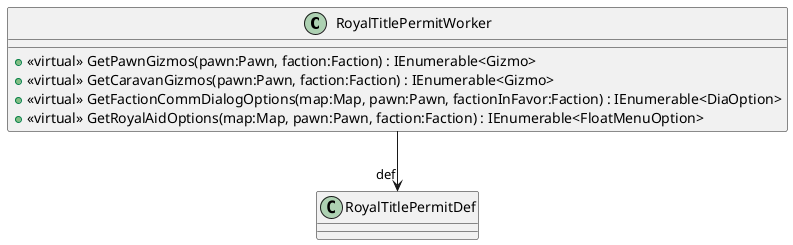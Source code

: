 @startuml
class RoyalTitlePermitWorker {
    + <<virtual>> GetPawnGizmos(pawn:Pawn, faction:Faction) : IEnumerable<Gizmo>
    + <<virtual>> GetCaravanGizmos(pawn:Pawn, faction:Faction) : IEnumerable<Gizmo>
    + <<virtual>> GetFactionCommDialogOptions(map:Map, pawn:Pawn, factionInFavor:Faction) : IEnumerable<DiaOption>
    + <<virtual>> GetRoyalAidOptions(map:Map, pawn:Pawn, faction:Faction) : IEnumerable<FloatMenuOption>
}
RoyalTitlePermitWorker --> "def" RoyalTitlePermitDef
@enduml
